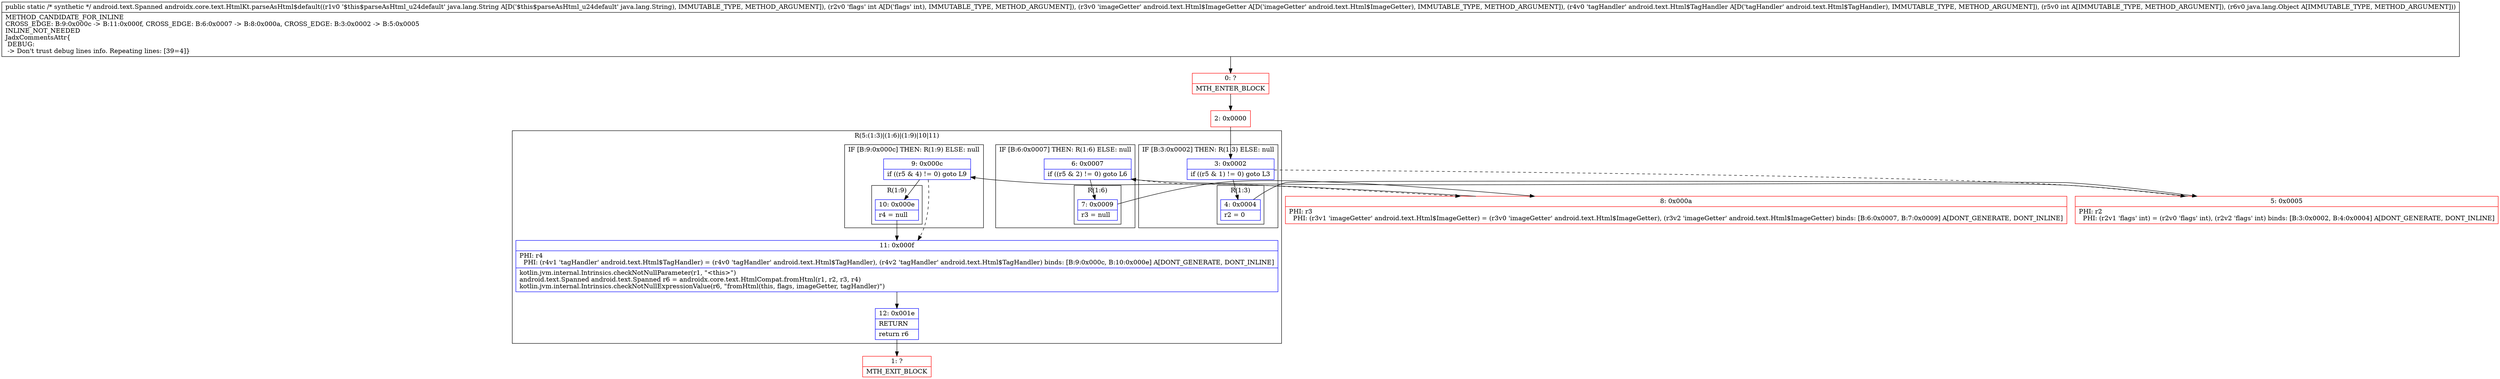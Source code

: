 digraph "CFG forandroidx.core.text.HtmlKt.parseAsHtml$default(Ljava\/lang\/String;ILandroid\/text\/Html$ImageGetter;Landroid\/text\/Html$TagHandler;ILjava\/lang\/Object;)Landroid\/text\/Spanned;" {
subgraph cluster_Region_252363348 {
label = "R(5:(1:3)|(1:6)|(1:9)|10|11)";
node [shape=record,color=blue];
subgraph cluster_IfRegion_1239698930 {
label = "IF [B:3:0x0002] THEN: R(1:3) ELSE: null";
node [shape=record,color=blue];
Node_3 [shape=record,label="{3\:\ 0x0002|if ((r5 & 1) != 0) goto L3\l}"];
subgraph cluster_Region_1892439337 {
label = "R(1:3)";
node [shape=record,color=blue];
Node_4 [shape=record,label="{4\:\ 0x0004|r2 = 0\l}"];
}
}
subgraph cluster_IfRegion_931531066 {
label = "IF [B:6:0x0007] THEN: R(1:6) ELSE: null";
node [shape=record,color=blue];
Node_6 [shape=record,label="{6\:\ 0x0007|if ((r5 & 2) != 0) goto L6\l}"];
subgraph cluster_Region_1045590638 {
label = "R(1:6)";
node [shape=record,color=blue];
Node_7 [shape=record,label="{7\:\ 0x0009|r3 = null\l}"];
}
}
subgraph cluster_IfRegion_1437741963 {
label = "IF [B:9:0x000c] THEN: R(1:9) ELSE: null";
node [shape=record,color=blue];
Node_9 [shape=record,label="{9\:\ 0x000c|if ((r5 & 4) != 0) goto L9\l}"];
subgraph cluster_Region_1204113673 {
label = "R(1:9)";
node [shape=record,color=blue];
Node_10 [shape=record,label="{10\:\ 0x000e|r4 = null\l}"];
}
}
Node_11 [shape=record,label="{11\:\ 0x000f|PHI: r4 \l  PHI: (r4v1 'tagHandler' android.text.Html$TagHandler) = (r4v0 'tagHandler' android.text.Html$TagHandler), (r4v2 'tagHandler' android.text.Html$TagHandler) binds: [B:9:0x000c, B:10:0x000e] A[DONT_GENERATE, DONT_INLINE]\l|kotlin.jvm.internal.Intrinsics.checkNotNullParameter(r1, \"\<this\>\")\landroid.text.Spanned android.text.Spanned r6 = androidx.core.text.HtmlCompat.fromHtml(r1, r2, r3, r4)\lkotlin.jvm.internal.Intrinsics.checkNotNullExpressionValue(r6, \"fromHtml(this, flags, imageGetter, tagHandler)\")\l}"];
Node_12 [shape=record,label="{12\:\ 0x001e|RETURN\l|return r6\l}"];
}
Node_0 [shape=record,color=red,label="{0\:\ ?|MTH_ENTER_BLOCK\l}"];
Node_2 [shape=record,color=red,label="{2\:\ 0x0000}"];
Node_5 [shape=record,color=red,label="{5\:\ 0x0005|PHI: r2 \l  PHI: (r2v1 'flags' int) = (r2v0 'flags' int), (r2v2 'flags' int) binds: [B:3:0x0002, B:4:0x0004] A[DONT_GENERATE, DONT_INLINE]\l}"];
Node_8 [shape=record,color=red,label="{8\:\ 0x000a|PHI: r3 \l  PHI: (r3v1 'imageGetter' android.text.Html$ImageGetter) = (r3v0 'imageGetter' android.text.Html$ImageGetter), (r3v2 'imageGetter' android.text.Html$ImageGetter) binds: [B:6:0x0007, B:7:0x0009] A[DONT_GENERATE, DONT_INLINE]\l}"];
Node_1 [shape=record,color=red,label="{1\:\ ?|MTH_EXIT_BLOCK\l}"];
MethodNode[shape=record,label="{public static \/* synthetic *\/ android.text.Spanned androidx.core.text.HtmlKt.parseAsHtml$default((r1v0 '$this$parseAsHtml_u24default' java.lang.String A[D('$this$parseAsHtml_u24default' java.lang.String), IMMUTABLE_TYPE, METHOD_ARGUMENT]), (r2v0 'flags' int A[D('flags' int), IMMUTABLE_TYPE, METHOD_ARGUMENT]), (r3v0 'imageGetter' android.text.Html$ImageGetter A[D('imageGetter' android.text.Html$ImageGetter), IMMUTABLE_TYPE, METHOD_ARGUMENT]), (r4v0 'tagHandler' android.text.Html$TagHandler A[D('tagHandler' android.text.Html$TagHandler), IMMUTABLE_TYPE, METHOD_ARGUMENT]), (r5v0 int A[IMMUTABLE_TYPE, METHOD_ARGUMENT]), (r6v0 java.lang.Object A[IMMUTABLE_TYPE, METHOD_ARGUMENT]))  | METHOD_CANDIDATE_FOR_INLINE\lCROSS_EDGE: B:9:0x000c \-\> B:11:0x000f, CROSS_EDGE: B:6:0x0007 \-\> B:8:0x000a, CROSS_EDGE: B:3:0x0002 \-\> B:5:0x0005\lINLINE_NOT_NEEDED\lJadxCommentsAttr\{\l DEBUG: \l \-\> Don't trust debug lines info. Repeating lines: [39=4]\}\l}"];
MethodNode -> Node_0;Node_3 -> Node_4;
Node_3 -> Node_5[style=dashed];
Node_4 -> Node_5;
Node_6 -> Node_7;
Node_6 -> Node_8[style=dashed];
Node_7 -> Node_8;
Node_9 -> Node_10;
Node_9 -> Node_11[style=dashed];
Node_10 -> Node_11;
Node_11 -> Node_12;
Node_12 -> Node_1;
Node_0 -> Node_2;
Node_2 -> Node_3;
Node_5 -> Node_6;
Node_8 -> Node_9;
}

